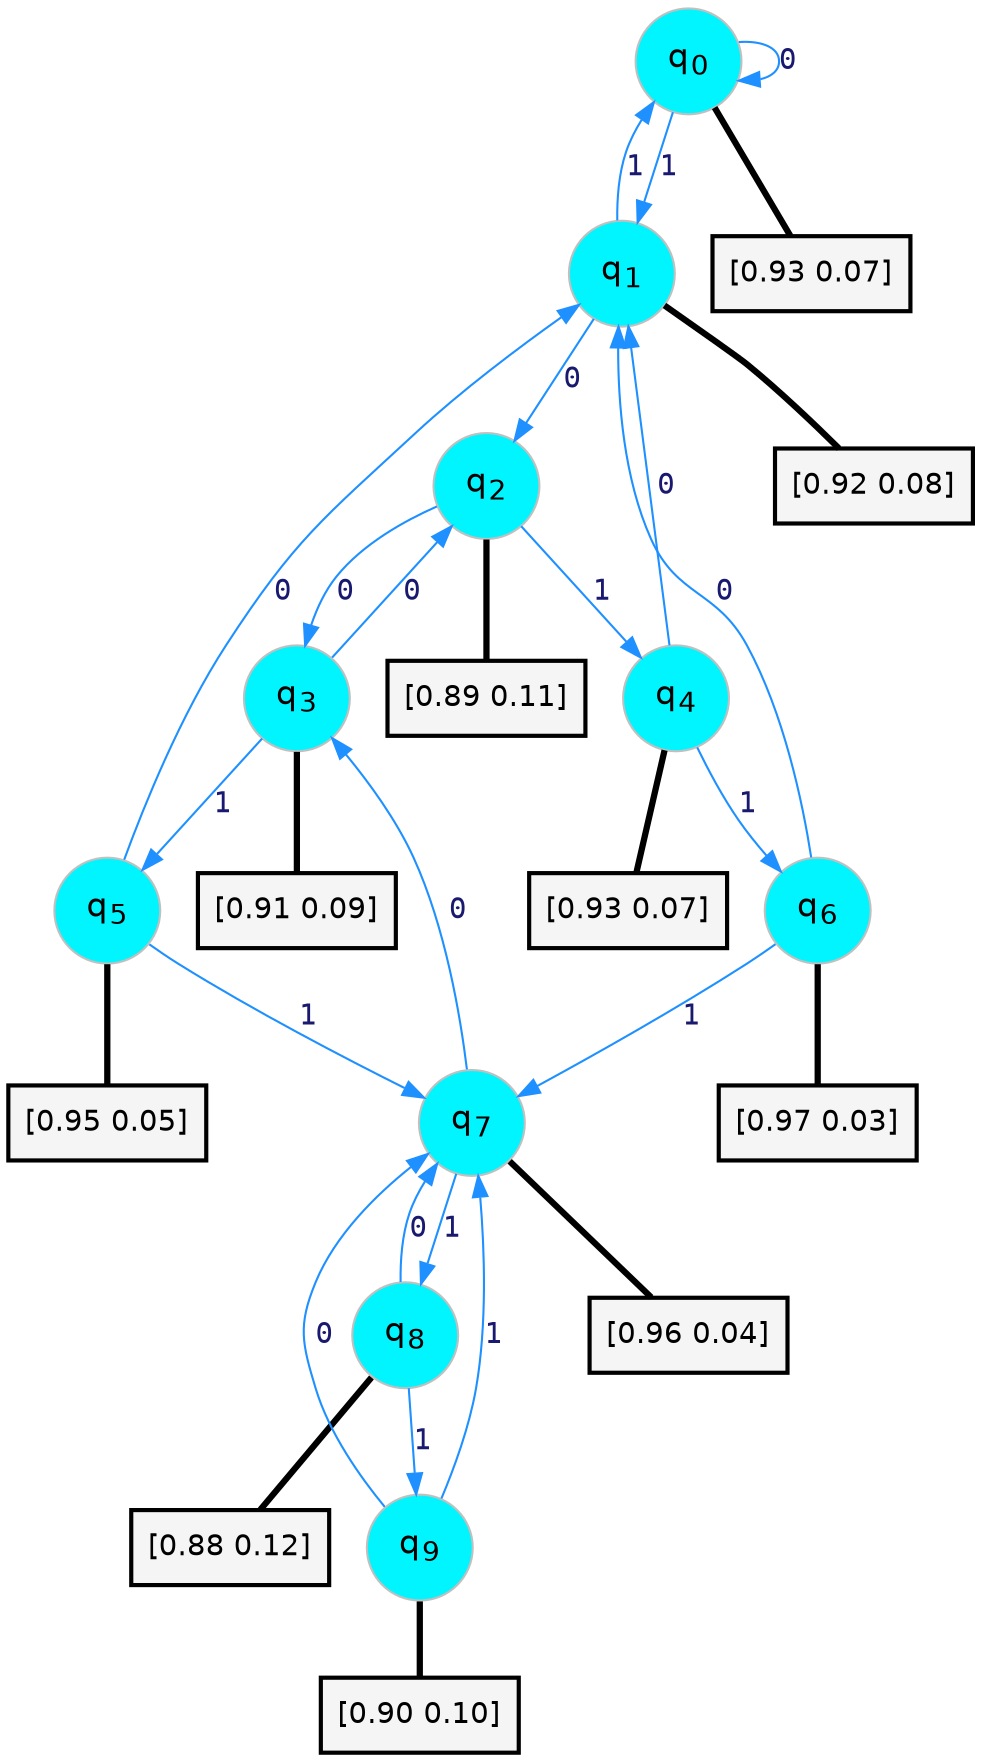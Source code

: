 digraph G {
graph [
bgcolor=transparent, dpi=300, rankdir=TD, size="40,25"];
node [
color=gray, fillcolor=turquoise1, fontcolor=black, fontname=Helvetica, fontsize=16, fontweight=bold, shape=circle, style=filled];
edge [
arrowsize=1, color=dodgerblue1, fontcolor=midnightblue, fontname=courier, fontweight=bold, penwidth=1, style=solid, weight=20];
0[label=<q<SUB>0</SUB>>];
1[label=<q<SUB>1</SUB>>];
2[label=<q<SUB>2</SUB>>];
3[label=<q<SUB>3</SUB>>];
4[label=<q<SUB>4</SUB>>];
5[label=<q<SUB>5</SUB>>];
6[label=<q<SUB>6</SUB>>];
7[label=<q<SUB>7</SUB>>];
8[label=<q<SUB>8</SUB>>];
9[label=<q<SUB>9</SUB>>];
10[label="[0.93 0.07]", shape=box,fontcolor=black, fontname=Helvetica, fontsize=14, penwidth=2, fillcolor=whitesmoke,color=black];
11[label="[0.92 0.08]", shape=box,fontcolor=black, fontname=Helvetica, fontsize=14, penwidth=2, fillcolor=whitesmoke,color=black];
12[label="[0.89 0.11]", shape=box,fontcolor=black, fontname=Helvetica, fontsize=14, penwidth=2, fillcolor=whitesmoke,color=black];
13[label="[0.91 0.09]", shape=box,fontcolor=black, fontname=Helvetica, fontsize=14, penwidth=2, fillcolor=whitesmoke,color=black];
14[label="[0.93 0.07]", shape=box,fontcolor=black, fontname=Helvetica, fontsize=14, penwidth=2, fillcolor=whitesmoke,color=black];
15[label="[0.95 0.05]", shape=box,fontcolor=black, fontname=Helvetica, fontsize=14, penwidth=2, fillcolor=whitesmoke,color=black];
16[label="[0.97 0.03]", shape=box,fontcolor=black, fontname=Helvetica, fontsize=14, penwidth=2, fillcolor=whitesmoke,color=black];
17[label="[0.96 0.04]", shape=box,fontcolor=black, fontname=Helvetica, fontsize=14, penwidth=2, fillcolor=whitesmoke,color=black];
18[label="[0.88 0.12]", shape=box,fontcolor=black, fontname=Helvetica, fontsize=14, penwidth=2, fillcolor=whitesmoke,color=black];
19[label="[0.90 0.10]", shape=box,fontcolor=black, fontname=Helvetica, fontsize=14, penwidth=2, fillcolor=whitesmoke,color=black];
0->0 [label=0];
0->1 [label=1];
0->10 [arrowhead=none, penwidth=3,color=black];
1->2 [label=0];
1->0 [label=1];
1->11 [arrowhead=none, penwidth=3,color=black];
2->3 [label=0];
2->4 [label=1];
2->12 [arrowhead=none, penwidth=3,color=black];
3->2 [label=0];
3->5 [label=1];
3->13 [arrowhead=none, penwidth=3,color=black];
4->1 [label=0];
4->6 [label=1];
4->14 [arrowhead=none, penwidth=3,color=black];
5->1 [label=0];
5->7 [label=1];
5->15 [arrowhead=none, penwidth=3,color=black];
6->1 [label=0];
6->7 [label=1];
6->16 [arrowhead=none, penwidth=3,color=black];
7->3 [label=0];
7->8 [label=1];
7->17 [arrowhead=none, penwidth=3,color=black];
8->7 [label=0];
8->9 [label=1];
8->18 [arrowhead=none, penwidth=3,color=black];
9->7 [label=0];
9->7 [label=1];
9->19 [arrowhead=none, penwidth=3,color=black];
}
